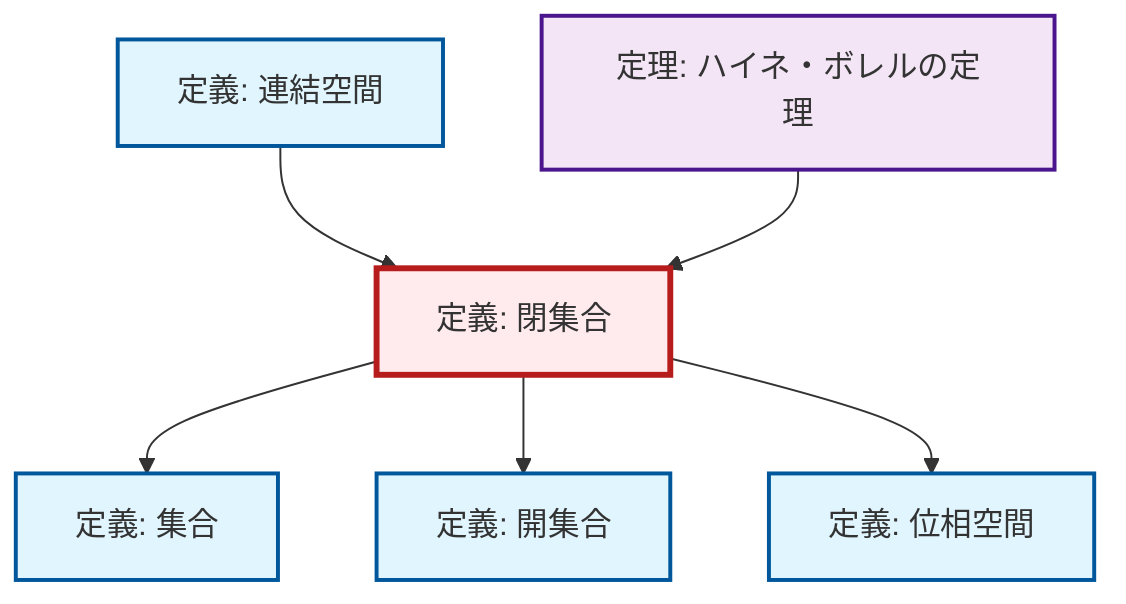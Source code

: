 graph TD
    classDef definition fill:#e1f5fe,stroke:#01579b,stroke-width:2px
    classDef theorem fill:#f3e5f5,stroke:#4a148c,stroke-width:2px
    classDef axiom fill:#fff3e0,stroke:#e65100,stroke-width:2px
    classDef example fill:#e8f5e9,stroke:#1b5e20,stroke-width:2px
    classDef current fill:#ffebee,stroke:#b71c1c,stroke-width:3px
    def-set["定義: 集合"]:::definition
    thm-heine-borel["定理: ハイネ・ボレルの定理"]:::theorem
    def-topological-space["定義: 位相空間"]:::definition
    def-open-set["定義: 開集合"]:::definition
    def-connected["定義: 連結空間"]:::definition
    def-closed-set["定義: 閉集合"]:::definition
    def-connected --> def-closed-set
    thm-heine-borel --> def-closed-set
    def-closed-set --> def-set
    def-closed-set --> def-open-set
    def-closed-set --> def-topological-space
    class def-closed-set current